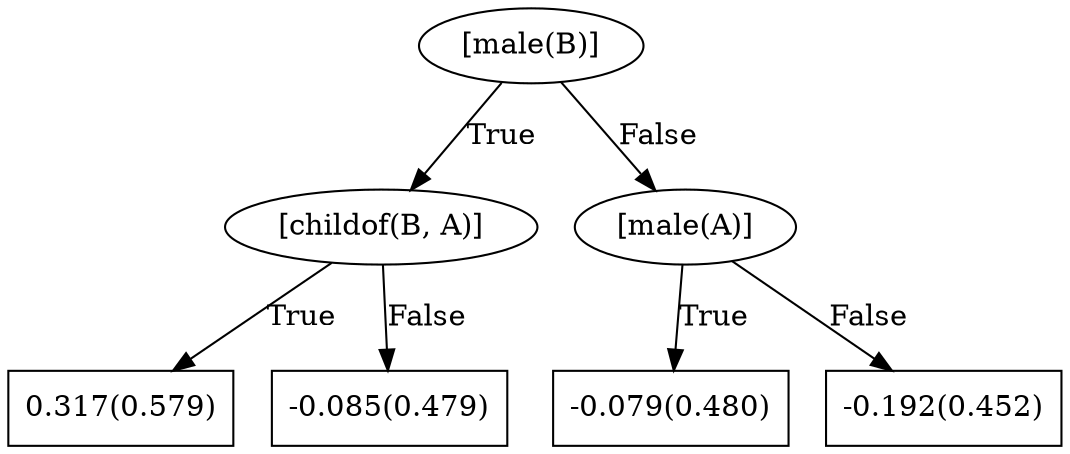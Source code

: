 digraph G{ 
1[label = "[male(B)]"];
1 -> 2[label="True"];
1 -> 3[label="False"];
2[label = "[childof(B, A)]"];
2 -> 4[label="True"];
2 -> 5[label="False"];
4[shape = box,label = "0.317(0.579)"];
5[shape = box,label = "-0.085(0.479)"];
3[label = "[male(A)]"];
3 -> 6[label="True"];
3 -> 7[label="False"];
6[shape = box,label = "-0.079(0.480)"];
7[shape = box,label = "-0.192(0.452)"];
}
